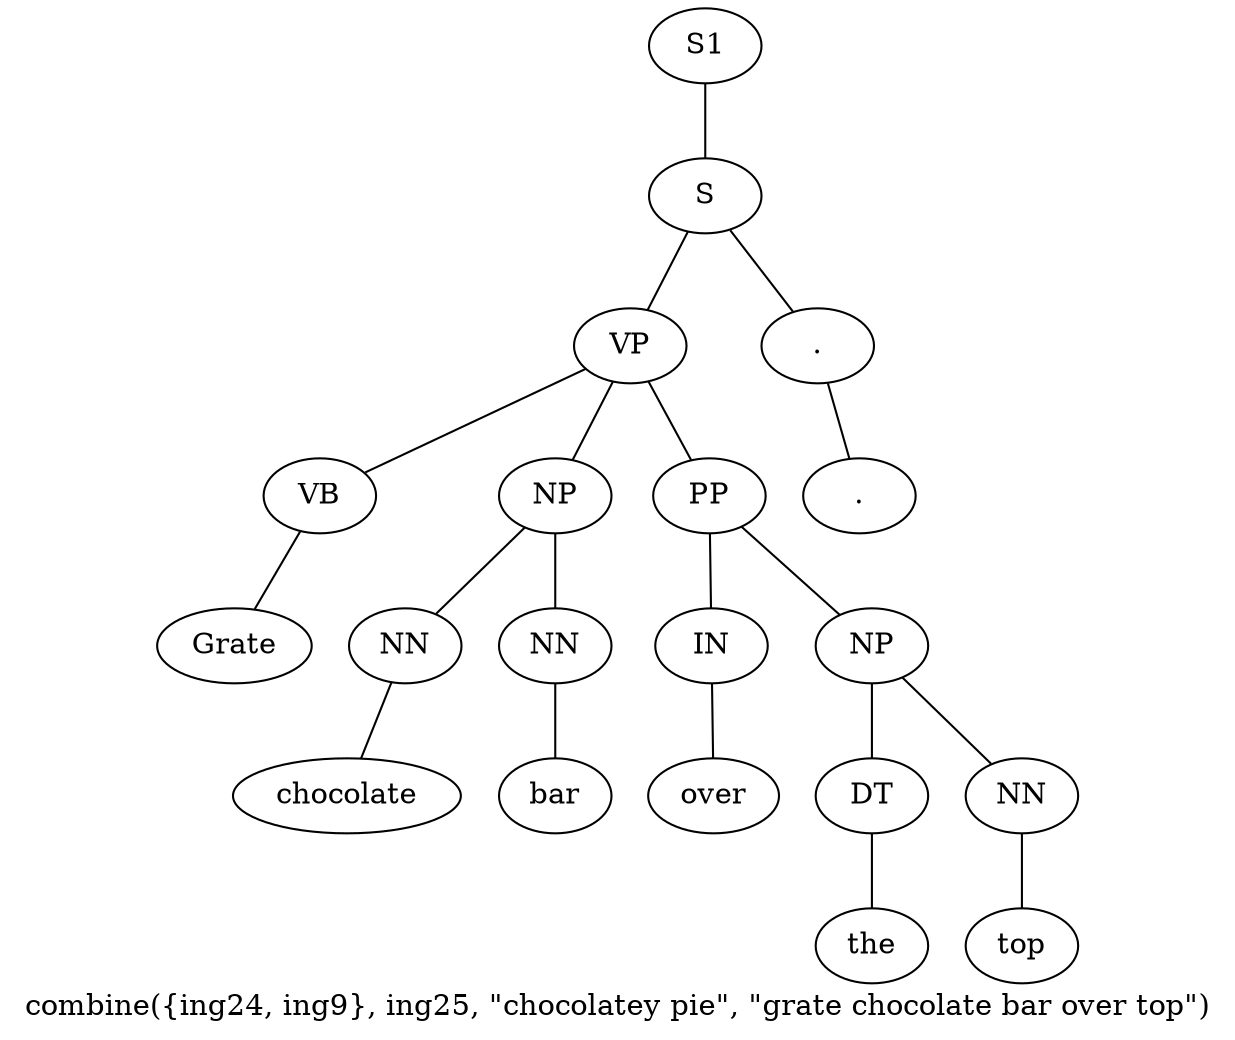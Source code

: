 graph SyntaxGraph {
	label = "combine({ing24, ing9}, ing25, \"chocolatey pie\", \"grate chocolate bar over top\")";
	Node0 [label="S1"];
	Node1 [label="S"];
	Node2 [label="VP"];
	Node3 [label="VB"];
	Node4 [label="Grate"];
	Node5 [label="NP"];
	Node6 [label="NN"];
	Node7 [label="chocolate"];
	Node8 [label="NN"];
	Node9 [label="bar"];
	Node10 [label="PP"];
	Node11 [label="IN"];
	Node12 [label="over"];
	Node13 [label="NP"];
	Node14 [label="DT"];
	Node15 [label="the"];
	Node16 [label="NN"];
	Node17 [label="top"];
	Node18 [label="."];
	Node19 [label="."];

	Node0 -- Node1;
	Node1 -- Node2;
	Node1 -- Node18;
	Node2 -- Node3;
	Node2 -- Node5;
	Node2 -- Node10;
	Node3 -- Node4;
	Node5 -- Node6;
	Node5 -- Node8;
	Node6 -- Node7;
	Node8 -- Node9;
	Node10 -- Node11;
	Node10 -- Node13;
	Node11 -- Node12;
	Node13 -- Node14;
	Node13 -- Node16;
	Node14 -- Node15;
	Node16 -- Node17;
	Node18 -- Node19;
}